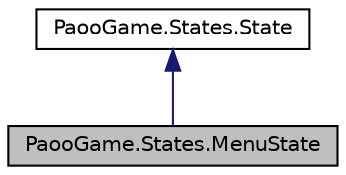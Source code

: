 digraph "PaooGame.States.MenuState"
{
 // INTERACTIVE_SVG=YES
 // LATEX_PDF_SIZE
  edge [fontname="Helvetica",fontsize="10",labelfontname="Helvetica",labelfontsize="10"];
  node [fontname="Helvetica",fontsize="10",shape=record];
  Node1 [label="PaooGame.States.MenuState",height=0.2,width=0.4,color="black", fillcolor="grey75", style="filled", fontcolor="black",tooltip=" "];
  Node2 -> Node1 [dir="back",color="midnightblue",fontsize="10",style="solid"];
  Node2 [label="PaooGame.States.State",height=0.2,width=0.4,color="black", fillcolor="white", style="filled",URL="$class_paoo_game_1_1_states_1_1_state.html",tooltip="Implementeaza sablonul de proiectare State : jocul este compus din mai multe stari."];
}
